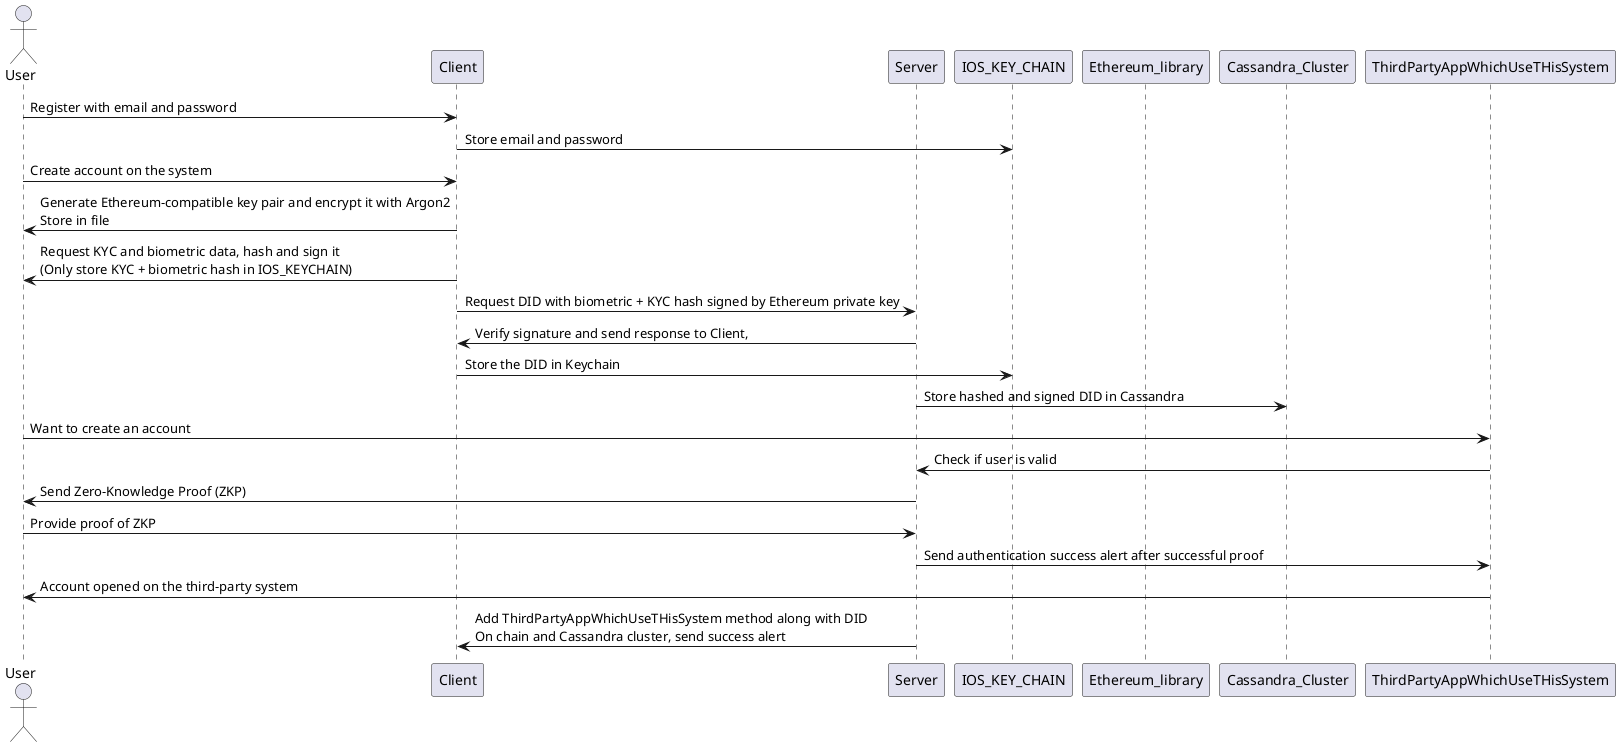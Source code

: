 @startuml
actor User
participant Client
participant Server
participant IOS_KEY_CHAIN
participant Ethereum_library
participant Cassandra_Cluster
participant ThirdPartyAppWhichUseTHisSystem

' User Registration Flow
User -> Client: Register with email and password
Client -> IOS_KEY_CHAIN: Store email and password
User -> Client: Create account on the system
Client -> User: Generate Ethereum-compatible key pair and encrypt it with Argon2\nStore in file
Client -> User: Request KYC and biometric data, hash and sign it\n(Only store KYC + biometric hash in IOS_KEYCHAIN)

' DID Request and Storage Flow
Client -> Server: Request DID with biometric + KYC hash signed by Ethereum private key
Server -> Client: Verify signature and send response to Client,
Client -> IOS_KEY_CHAIN: Store the DID in Keychain
Server -> Cassandra_Cluster: Store hashed and signed DID in Cassandra

' Third Party Authentication Flow
User -> ThirdPartyAppWhichUseTHisSystem: Want to create an account
ThirdPartyAppWhichUseTHisSystem -> Server: Check if user is valid
Server -> User: Send Zero-Knowledge Proof (ZKP)
User -> Server: Provide proof of ZKP
Server -> ThirdPartyAppWhichUseTHisSystem: Send authentication success alert after successful proof
ThirdPartyAppWhichUseTHisSystem -> User: Account opened on the third-party system

' Final Updates on Chain and Database
Server -> Client: Add ThirdPartyAppWhichUseTHisSystem method along with DID\nOn chain and Cassandra cluster, send success alert

@enduml
